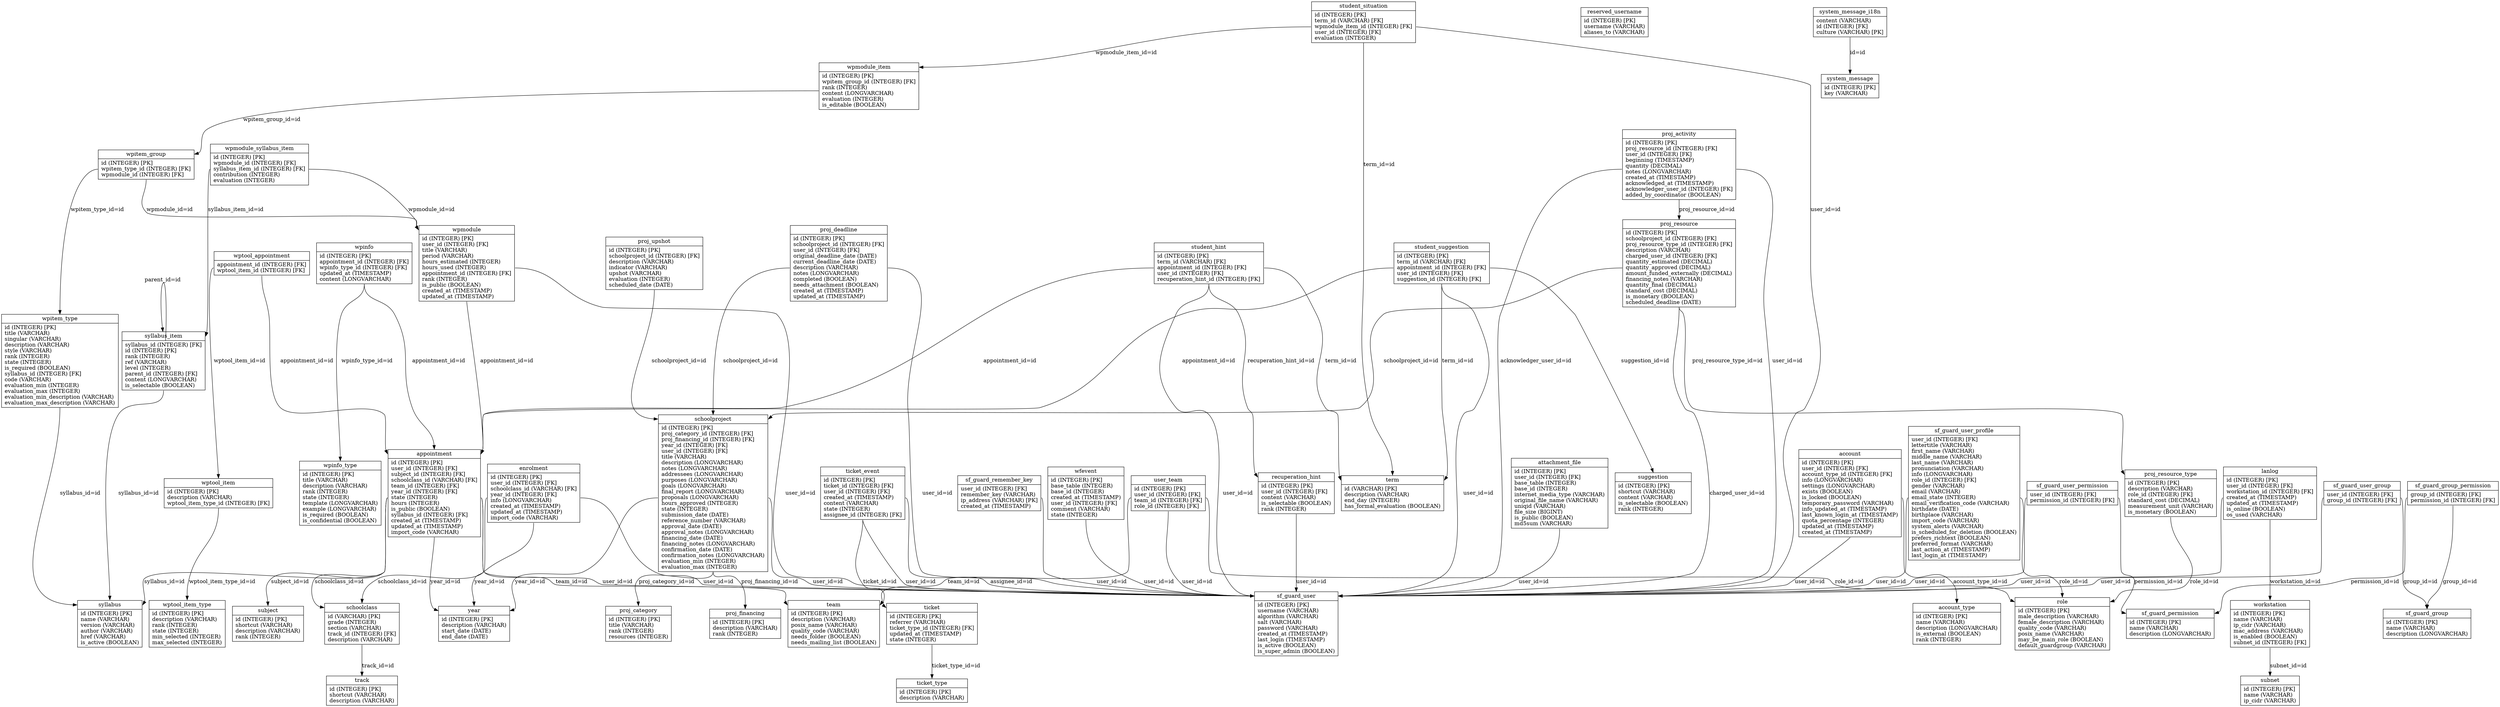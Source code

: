 digraph G {
nodetrack [label="{<table>track|<cols>id (INTEGER) [PK]\lshortcut (VARCHAR)\ldescription (VARCHAR)\l}", shape=record];
nodeschoolclass [label="{<table>schoolclass|<cols>id (VARCHAR) [PK]\lgrade (INTEGER)\lsection (VARCHAR)\ltrack_id (INTEGER) [FK]\ldescription (VARCHAR)\l}", shape=record];
nodeyear [label="{<table>year|<cols>id (INTEGER) [PK]\ldescription (VARCHAR)\lstart_date (DATE)\lend_date (DATE)\l}", shape=record];
nodeterm [label="{<table>term|<cols>id (VARCHAR) [PK]\ldescription (VARCHAR)\lend_day (INTEGER)\lhas_formal_evaluation (BOOLEAN)\l}", shape=record];
nodesubject [label="{<table>subject|<cols>id (INTEGER) [PK]\lshortcut (VARCHAR)\ldescription (VARCHAR)\lrank (INTEGER)\l}", shape=record];
nodesuggestion [label="{<table>suggestion|<cols>id (INTEGER) [PK]\lshortcut (VARCHAR)\lcontent (VARCHAR)\lis_selectable (BOOLEAN)\lrank (INTEGER)\l}", shape=record];
noderecuperation_hint [label="{<table>recuperation_hint|<cols>id (INTEGER) [PK]\luser_id (INTEGER) [FK]\lcontent (VARCHAR)\lis_selectable (BOOLEAN)\lrank (INTEGER)\l}", shape=record];
nodesf_guard_user_profile [label="{<table>sf_guard_user_profile|<cols>user_id (INTEGER) [FK]\llettertitle (VARCHAR)\lfirst_name (VARCHAR)\lmiddle_name (VARCHAR)\llast_name (VARCHAR)\lpronunciation (VARCHAR)\linfo (LONGVARCHAR)\lrole_id (INTEGER) [FK]\lgender (VARCHAR)\lemail (VARCHAR)\lemail_state (INTEGER)\lemail_verification_code (VARCHAR)\lbirthdate (DATE)\lbirthplace (VARCHAR)\limport_code (VARCHAR)\lsystem_alerts (VARCHAR)\lis_scheduled_for_deletion (BOOLEAN)\lprefers_richtext (BOOLEAN)\lpreferred_format (VARCHAR)\llast_action_at (TIMESTAMP)\llast_login_at (TIMESTAMP)\l}", shape=record];
nodeaccount_type [label="{<table>account_type|<cols>id (INTEGER) [PK]\lname (VARCHAR)\ldescription (LONGVARCHAR)\lis_external (BOOLEAN)\lrank (INTEGER)\l}", shape=record];
nodeaccount [label="{<table>account|<cols>id (INTEGER) [PK]\luser_id (INTEGER) [FK]\laccount_type_id (INTEGER) [FK]\linfo (LONGVARCHAR)\lsettings (LONGVARCHAR)\lexists (BOOLEAN)\lis_locked (BOOLEAN)\ltemporary_password (VARCHAR)\linfo_updated_at (TIMESTAMP)\llast_known_login_at (TIMESTAMP)\lquota_percentage (INTEGER)\lupdated_at (TIMESTAMP)\lcreated_at (TIMESTAMP)\l}", shape=record];
nodereserved_username [label="{<table>reserved_username|<cols>id (INTEGER) [PK]\lusername (VARCHAR)\laliases_to (VARCHAR)\l}", shape=record];
nodeticket_type [label="{<table>ticket_type|<cols>id (INTEGER) [PK]\ldescription (VARCHAR)\l}", shape=record];
nodeticket [label="{<table>ticket|<cols>id (INTEGER) [PK]\lreferrer (VARCHAR)\lticket_type_id (INTEGER) [FK]\lupdated_at (TIMESTAMP)\lstate (INTEGER)\l}", shape=record];
nodeticket_event [label="{<table>ticket_event|<cols>id (INTEGER) [PK]\lticket_id (INTEGER) [FK]\luser_id (INTEGER) [FK]\lcreated_at (TIMESTAMP)\lcontent (VARCHAR)\lstate (INTEGER)\lassignee_id (INTEGER) [FK]\l}", shape=record];
nodesyllabus [label="{<table>syllabus|<cols>id (INTEGER) [PK]\lname (VARCHAR)\lversion (VARCHAR)\lauthor (VARCHAR)\lhref (VARCHAR)\lis_active (BOOLEAN)\l}", shape=record];
nodesyllabus_item [label="{<table>syllabus_item|<cols>syllabus_id (INTEGER) [FK]\lid (INTEGER) [PK]\lrank (INTEGER)\lref (VARCHAR)\llevel (INTEGER)\lparent_id (INTEGER) [FK]\lcontent (LONGVARCHAR)\lis_selectable (BOOLEAN)\l}", shape=record];
nodeappointment [label="{<table>appointment|<cols>id (INTEGER) [PK]\luser_id (INTEGER) [FK]\lsubject_id (INTEGER) [FK]\lschoolclass_id (VARCHAR) [FK]\lteam_id (INTEGER) [FK]\lyear_id (INTEGER) [FK]\lstate (INTEGER)\lhours (INTEGER)\lis_public (BOOLEAN)\lsyllabus_id (INTEGER) [FK]\lcreated_at (TIMESTAMP)\lupdated_at (TIMESTAMP)\limport_code (VARCHAR)\l}", shape=record];
nodeenrolment [label="{<table>enrolment|<cols>id (INTEGER) [PK]\luser_id (INTEGER) [FK]\lschoolclass_id (VARCHAR) [FK]\lyear_id (INTEGER) [FK]\linfo (LONGVARCHAR)\lcreated_at (TIMESTAMP)\lupdated_at (TIMESTAMP)\limport_code (VARCHAR)\l}", shape=record];
nodeteam [label="{<table>team|<cols>id (INTEGER) [PK]\ldescription (VARCHAR)\lposix_name (VARCHAR)\lquality_code (VARCHAR)\lneeds_folder (BOOLEAN)\lneeds_mailing_list (BOOLEAN)\l}", shape=record];
noderole [label="{<table>role|<cols>id (INTEGER) [PK]\lmale_description (VARCHAR)\lfemale_description (VARCHAR)\lquality_code (VARCHAR)\lposix_name (VARCHAR)\lmay_be_main_role (BOOLEAN)\ldefault_guardgroup (VARCHAR)\l}", shape=record];
nodeuser_team [label="{<table>user_team|<cols>id (INTEGER) [PK]\luser_id (INTEGER) [FK]\lteam_id (INTEGER) [FK]\lrole_id (INTEGER) [FK]\l}", shape=record];
nodewfevent [label="{<table>wfevent|<cols>id (INTEGER) [PK]\lbase_table (INTEGER)\lbase_id (INTEGER)\lcreated_at (TIMESTAMP)\luser_id (INTEGER) [FK]\lcomment (VARCHAR)\lstate (INTEGER)\l}", shape=record];
nodewpinfo_type [label="{<table>wpinfo_type|<cols>id (INTEGER) [PK]\ltitle (VARCHAR)\ldescription (VARCHAR)\lrank (INTEGER)\lstate (INTEGER)\ltemplate (LONGVARCHAR)\lexample (LONGVARCHAR)\lis_required (BOOLEAN)\lis_confidential (BOOLEAN)\l}", shape=record];
nodewpinfo [label="{<table>wpinfo|<cols>id (INTEGER) [PK]\lappointment_id (INTEGER) [FK]\lwpinfo_type_id (INTEGER) [FK]\lupdated_at (TIMESTAMP)\lcontent (LONGVARCHAR)\l}", shape=record];
nodewptool_item_type [label="{<table>wptool_item_type|<cols>id (INTEGER) [PK]\ldescription (VARCHAR)\lrank (INTEGER)\lstate (INTEGER)\lmin_selected (INTEGER)\lmax_selected (INTEGER)\l}", shape=record];
nodewptool_item [label="{<table>wptool_item|<cols>id (INTEGER) [PK]\ldescription (VARCHAR)\lwptool_item_type_id (INTEGER) [FK]\l}", shape=record];
nodewptool_appointment [label="{<table>wptool_appointment|<cols>appointment_id (INTEGER) [FK]\lwptool_item_id (INTEGER) [FK]\l}", shape=record];
nodewpmodule [label="{<table>wpmodule|<cols>id (INTEGER) [PK]\luser_id (INTEGER) [FK]\ltitle (VARCHAR)\lperiod (VARCHAR)\lhours_estimated (INTEGER)\lhours_used (INTEGER)\lappointment_id (INTEGER) [FK]\lrank (INTEGER)\lis_public (BOOLEAN)\lcreated_at (TIMESTAMP)\lupdated_at (TIMESTAMP)\l}", shape=record];
nodewpitem_type [label="{<table>wpitem_type|<cols>id (INTEGER) [PK]\ltitle (VARCHAR)\lsingular (VARCHAR)\ldescription (VARCHAR)\lstyle (VARCHAR)\lrank (INTEGER)\lstate (INTEGER)\lis_required (BOOLEAN)\lsyllabus_id (INTEGER) [FK]\lcode (VARCHAR)\levaluation_min (INTEGER)\levaluation_max (INTEGER)\levaluation_min_description (VARCHAR)\levaluation_max_description (VARCHAR)\l}", shape=record];
nodewpitem_group [label="{<table>wpitem_group|<cols>id (INTEGER) [PK]\lwpitem_type_id (INTEGER) [FK]\lwpmodule_id (INTEGER) [FK]\l}", shape=record];
nodewpmodule_item [label="{<table>wpmodule_item|<cols>id (INTEGER) [PK]\lwpitem_group_id (INTEGER) [FK]\lrank (INTEGER)\lcontent (LONGVARCHAR)\levaluation (INTEGER)\lis_editable (BOOLEAN)\l}", shape=record];
nodestudent_situation [label="{<table>student_situation|<cols>id (INTEGER) [PK]\lterm_id (VARCHAR) [FK]\lwpmodule_item_id (INTEGER) [FK]\luser_id (INTEGER) [FK]\levaluation (INTEGER)\l}", shape=record];
nodestudent_suggestion [label="{<table>student_suggestion|<cols>id (INTEGER) [PK]\lterm_id (VARCHAR) [FK]\lappointment_id (INTEGER) [FK]\luser_id (INTEGER) [FK]\lsuggestion_id (INTEGER) [FK]\l}", shape=record];
nodestudent_hint [label="{<table>student_hint|<cols>id (INTEGER) [PK]\lterm_id (VARCHAR) [FK]\lappointment_id (INTEGER) [FK]\luser_id (INTEGER) [FK]\lrecuperation_hint_id (INTEGER) [FK]\l}", shape=record];
nodewpmodule_syllabus_item [label="{<table>wpmodule_syllabus_item|<cols>id (INTEGER) [PK]\lwpmodule_id (INTEGER) [FK]\lsyllabus_item_id (INTEGER) [FK]\lcontribution (INTEGER)\levaluation (INTEGER)\l}", shape=record];
nodeschoolproject [label="{<table>schoolproject|<cols>id (INTEGER) [PK]\lproj_category_id (INTEGER) [FK]\lproj_financing_id (INTEGER) [FK]\lyear_id (INTEGER) [FK]\luser_id (INTEGER) [FK]\ltitle (VARCHAR)\ldescription (LONGVARCHAR)\lnotes (LONGVARCHAR)\laddressees (LONGVARCHAR)\lpurposes (LONGVARCHAR)\lgoals (LONGVARCHAR)\lfinal_report (LONGVARCHAR)\lproposals (LONGVARCHAR)\lhours_approved (INTEGER)\lstate (INTEGER)\lsubmission_date (DATE)\lreference_number (VARCHAR)\lapproval_date (DATE)\lapproval_notes (LONGVARCHAR)\lfinancing_date (DATE)\lfinancing_notes (LONGVARCHAR)\lconfirmation_date (DATE)\lconfirmation_notes (LONGVARCHAR)\levaluation_min (INTEGER)\levaluation_max (INTEGER)\l}", shape=record];
nodeproj_category [label="{<table>proj_category|<cols>id (INTEGER) [PK]\ltitle (VARCHAR)\lrank (INTEGER)\lresources (INTEGER)\l}", shape=record];
nodeproj_deadline [label="{<table>proj_deadline|<cols>id (INTEGER) [PK]\lschoolproject_id (INTEGER) [FK]\luser_id (INTEGER) [FK]\loriginal_deadline_date (DATE)\lcurrent_deadline_date (DATE)\ldescription (VARCHAR)\lnotes (LONGVARCHAR)\lcompleted (BOOLEAN)\lneeds_attachment (BOOLEAN)\lcreated_at (TIMESTAMP)\lupdated_at (TIMESTAMP)\l}", shape=record];
nodeproj_financing [label="{<table>proj_financing|<cols>id (INTEGER) [PK]\ldescription (VARCHAR)\lrank (INTEGER)\l}", shape=record];
nodeproj_resource_type [label="{<table>proj_resource_type|<cols>id (INTEGER) [PK]\ldescription (VARCHAR)\lrole_id (INTEGER) [FK]\lstandard_cost (DECIMAL)\lmeasurement_unit (VARCHAR)\lis_monetary (BOOLEAN)\l}", shape=record];
nodeproj_resource [label="{<table>proj_resource|<cols>id (INTEGER) [PK]\lschoolproject_id (INTEGER) [FK]\lproj_resource_type_id (INTEGER) [FK]\ldescription (VARCHAR)\lcharged_user_id (INTEGER) [FK]\lquantity_estimated (DECIMAL)\lquantity_approved (DECIMAL)\lamount_funded_externally (DECIMAL)\lfinancing_notes (VARCHAR)\lquantity_final (DECIMAL)\lstandard_cost (DECIMAL)\lis_monetary (BOOLEAN)\lscheduled_deadline (DATE)\l}", shape=record];
nodeproj_activity [label="{<table>proj_activity|<cols>id (INTEGER) [PK]\lproj_resource_id (INTEGER) [FK]\luser_id (INTEGER) [FK]\lbeginning (TIMESTAMP)\lquantity (DECIMAL)\lnotes (LONGVARCHAR)\lcreated_at (TIMESTAMP)\lacknowledged_at (TIMESTAMP)\lacknowledger_user_id (INTEGER) [FK]\ladded_by_coordinator (BOOLEAN)\l}", shape=record];
nodeproj_upshot [label="{<table>proj_upshot|<cols>id (INTEGER) [PK]\lschoolproject_id (INTEGER) [FK]\ldescription (VARCHAR)\lindicator (VARCHAR)\lupshot (VARCHAR)\levaluation (INTEGER)\lscheduled_date (DATE)\l}", shape=record];
nodesubnet [label="{<table>subnet|<cols>id (INTEGER) [PK]\lname (VARCHAR)\lip_cidr (VARCHAR)\l}", shape=record];
nodeworkstation [label="{<table>workstation|<cols>id (INTEGER) [PK]\lname (VARCHAR)\lip_cidr (VARCHAR)\lmac_address (VARCHAR)\lis_enabled (BOOLEAN)\lsubnet_id (INTEGER) [FK]\l}", shape=record];
nodelanlog [label="{<table>lanlog|<cols>id (INTEGER) [PK]\luser_id (INTEGER) [FK]\lworkstation_id (INTEGER) [FK]\lcreated_at (TIMESTAMP)\lupdated_at (TIMESTAMP)\lis_online (BOOLEAN)\los_used (VARCHAR)\l}", shape=record];
nodeattachment_file [label="{<table>attachment_file|<cols>id (INTEGER) [PK]\luser_id (INTEGER) [FK]\lbase_table (INTEGER)\lbase_id (INTEGER)\linternet_media_type (VARCHAR)\loriginal_file_name (VARCHAR)\luniqid (VARCHAR)\lfile_size (BIGINT)\lis_public (BOOLEAN)\lmd5sum (VARCHAR)\l}", shape=record];
nodesystem_message [label="{<table>system_message|<cols>id (INTEGER) [PK]\lkey (VARCHAR)\l}", shape=record];
nodesystem_message_i18n [label="{<table>system_message_i18n|<cols>content (VARCHAR)\lid (INTEGER) [FK]\lculture (VARCHAR) [PK]\l}", shape=record];
nodesf_guard_group [label="{<table>sf_guard_group|<cols>id (INTEGER) [PK]\lname (VARCHAR)\ldescription (LONGVARCHAR)\l}", shape=record];
nodesf_guard_permission [label="{<table>sf_guard_permission|<cols>id (INTEGER) [PK]\lname (VARCHAR)\ldescription (LONGVARCHAR)\l}", shape=record];
nodesf_guard_group_permission [label="{<table>sf_guard_group_permission|<cols>group_id (INTEGER) [FK]\lpermission_id (INTEGER) [FK]\l}", shape=record];
nodesf_guard_user [label="{<table>sf_guard_user|<cols>id (INTEGER) [PK]\lusername (VARCHAR)\lalgorithm (VARCHAR)\lsalt (VARCHAR)\lpassword (VARCHAR)\lcreated_at (TIMESTAMP)\llast_login (TIMESTAMP)\lis_active (BOOLEAN)\lis_super_admin (BOOLEAN)\l}", shape=record];
nodesf_guard_user_permission [label="{<table>sf_guard_user_permission|<cols>user_id (INTEGER) [FK]\lpermission_id (INTEGER) [FK]\l}", shape=record];
nodesf_guard_user_group [label="{<table>sf_guard_user_group|<cols>user_id (INTEGER) [FK]\lgroup_id (INTEGER) [FK]\l}", shape=record];
nodesf_guard_remember_key [label="{<table>sf_guard_remember_key|<cols>user_id (INTEGER) [FK]\lremember_key (VARCHAR)\lip_address (VARCHAR) [PK]\lcreated_at (TIMESTAMP)\l}", shape=record];

nodeschoolclass:cols -> nodetrack:table [label="track_id=id "];
noderecuperation_hint:cols -> nodesf_guard_user:table [label="user_id=id "];
nodesf_guard_user_profile:cols -> nodesf_guard_user:table [label="user_id=id "];
nodesf_guard_user_profile:cols -> noderole:table [label="role_id=id "];
nodeaccount:cols -> nodesf_guard_user:table [label="user_id=id "];
nodeaccount:cols -> nodeaccount_type:table [label="account_type_id=id "];
nodeticket:cols -> nodeticket_type:table [label="ticket_type_id=id "];
nodeticket_event:cols -> nodeticket:table [label="ticket_id=id "];
nodeticket_event:cols -> nodesf_guard_user:table [label="user_id=id "];
nodeticket_event:cols -> nodesf_guard_user:table [label="assignee_id=id "];
nodesyllabus_item:cols -> nodesyllabus:table [label="syllabus_id=id "];
nodesyllabus_item:cols -> nodesyllabus_item:table [label="parent_id=id "];
nodeappointment:cols -> nodesf_guard_user:table [label="user_id=id "];
nodeappointment:cols -> nodesubject:table [label="subject_id=id "];
nodeappointment:cols -> nodeschoolclass:table [label="schoolclass_id=id "];
nodeappointment:cols -> nodeteam:table [label="team_id=id "];
nodeappointment:cols -> nodeyear:table [label="year_id=id "];
nodeappointment:cols -> nodesyllabus:table [label="syllabus_id=id "];
nodeenrolment:cols -> nodesf_guard_user:table [label="user_id=id "];
nodeenrolment:cols -> nodeschoolclass:table [label="schoolclass_id=id "];
nodeenrolment:cols -> nodeyear:table [label="year_id=id "];
nodeuser_team:cols -> nodesf_guard_user:table [label="user_id=id "];
nodeuser_team:cols -> nodeteam:table [label="team_id=id "];
nodeuser_team:cols -> noderole:table [label="role_id=id "];
nodewfevent:cols -> nodesf_guard_user:table [label="user_id=id "];
nodewpinfo:cols -> nodeappointment:table [label="appointment_id=id "];
nodewpinfo:cols -> nodewpinfo_type:table [label="wpinfo_type_id=id "];
nodewptool_item:cols -> nodewptool_item_type:table [label="wptool_item_type_id=id "];
nodewptool_appointment:cols -> nodeappointment:table [label="appointment_id=id "];
nodewptool_appointment:cols -> nodewptool_item:table [label="wptool_item_id=id "];
nodewpmodule:cols -> nodesf_guard_user:table [label="user_id=id "];
nodewpmodule:cols -> nodeappointment:table [label="appointment_id=id "];
nodewpitem_type:cols -> nodesyllabus:table [label="syllabus_id=id "];
nodewpitem_group:cols -> nodewpitem_type:table [label="wpitem_type_id=id "];
nodewpitem_group:cols -> nodewpmodule:table [label="wpmodule_id=id "];
nodewpmodule_item:cols -> nodewpitem_group:table [label="wpitem_group_id=id "];
nodestudent_situation:cols -> nodeterm:table [label="term_id=id "];
nodestudent_situation:cols -> nodewpmodule_item:table [label="wpmodule_item_id=id "];
nodestudent_situation:cols -> nodesf_guard_user:table [label="user_id=id "];
nodestudent_suggestion:cols -> nodeterm:table [label="term_id=id "];
nodestudent_suggestion:cols -> nodeappointment:table [label="appointment_id=id "];
nodestudent_suggestion:cols -> nodesf_guard_user:table [label="user_id=id "];
nodestudent_suggestion:cols -> nodesuggestion:table [label="suggestion_id=id "];
nodestudent_hint:cols -> nodeterm:table [label="term_id=id "];
nodestudent_hint:cols -> nodeappointment:table [label="appointment_id=id "];
nodestudent_hint:cols -> nodesf_guard_user:table [label="user_id=id "];
nodestudent_hint:cols -> noderecuperation_hint:table [label="recuperation_hint_id=id "];
nodewpmodule_syllabus_item:cols -> nodewpmodule:table [label="wpmodule_id=id "];
nodewpmodule_syllabus_item:cols -> nodesyllabus_item:table [label="syllabus_item_id=id "];
nodeschoolproject:cols -> nodeproj_category:table [label="proj_category_id=id "];
nodeschoolproject:cols -> nodeproj_financing:table [label="proj_financing_id=id "];
nodeschoolproject:cols -> nodeyear:table [label="year_id=id "];
nodeschoolproject:cols -> nodesf_guard_user:table [label="user_id=id "];
nodeproj_deadline:cols -> nodeschoolproject:table [label="schoolproject_id=id "];
nodeproj_deadline:cols -> nodesf_guard_user:table [label="user_id=id "];
nodeproj_resource_type:cols -> noderole:table [label="role_id=id "];
nodeproj_resource:cols -> nodeschoolproject:table [label="schoolproject_id=id "];
nodeproj_resource:cols -> nodeproj_resource_type:table [label="proj_resource_type_id=id "];
nodeproj_resource:cols -> nodesf_guard_user:table [label="charged_user_id=id "];
nodeproj_activity:cols -> nodeproj_resource:table [label="proj_resource_id=id "];
nodeproj_activity:cols -> nodesf_guard_user:table [label="user_id=id "];
nodeproj_activity:cols -> nodesf_guard_user:table [label="acknowledger_user_id=id "];
nodeproj_upshot:cols -> nodeschoolproject:table [label="schoolproject_id=id "];
nodeworkstation:cols -> nodesubnet:table [label="subnet_id=id "];
nodelanlog:cols -> nodesf_guard_user:table [label="user_id=id "];
nodelanlog:cols -> nodeworkstation:table [label="workstation_id=id "];
nodeattachment_file:cols -> nodesf_guard_user:table [label="user_id=id "];
nodesystem_message_i18n:cols -> nodesystem_message:table [label="id=id "];
nodesf_guard_group_permission:cols -> nodesf_guard_group:table [label="group_id=id "];
nodesf_guard_group_permission:cols -> nodesf_guard_permission:table [label="permission_id=id "];
nodesf_guard_user_permission:cols -> nodesf_guard_user:table [label="user_id=id "];
nodesf_guard_user_permission:cols -> nodesf_guard_permission:table [label="permission_id=id "];
nodesf_guard_user_group:cols -> nodesf_guard_user:table [label="user_id=id "];
nodesf_guard_user_group:cols -> nodesf_guard_group:table [label="group_id=id "];
nodesf_guard_remember_key:cols -> nodesf_guard_user:table [label="user_id=id "];
}
